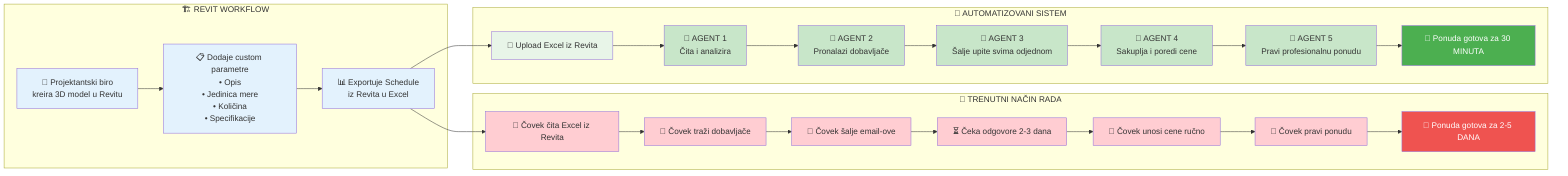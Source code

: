 graph LR
    subgraph "🏗️ REVIT WORKFLOW"
        R1[🏢 Projektantski biro<br/>kreira 3D model u Revitu]
        R2[📋 Dodaje custom parametre<br/>• Opis<br/>• Jedinica mere<br/>• Količina<br/>• Specifikacije]
        R3[📊 Exportuje Schedule<br/>iz Revita u Excel]
        R1 --> R2
        R2 --> R3
    end
    
    subgraph "🔄 TRENUTNI NAČIN RADA"
        C1[👤 Čovek čita Excel iz Revita] --> C2[👤 Čovek traži dobavljače]
        C2 --> C3[👤 Čovek šalje email-ove]
        C3 --> C4[⏳ Čeka odgovore 2-3 dana]
        C4 --> C5[👤 Čovek unosi cene ručno]
        C5 --> C6[👤 Čovek pravi ponudu]
        C6 --> C7[📄 Ponuda gotova za 2-5 DANA]
    end
    
    subgraph "🤖 AUTOMATIZOVANI SISTEM"
        A1[📧 Upload Excel iz Revita] --> A2[🤖 AGENT 1<br/>Čita i analizira]
        A2 --> A3[🤖 AGENT 2<br/>Pronalazi dobavljače]
        A3 --> A4[🤖 AGENT 3<br/>Šalje upite svima odjednom]
        A4 --> A5[🤖 AGENT 4<br/>Sakuplja i poredi cene]
        A5 --> A6[🤖 AGENT 5<br/>Pravi profesionalnu ponudu]
        A6 --> A7[📄 Ponuda gotova za 30 MINUTA]
    end
    
    R3 --> C1
    R3 --> A1
    
    style R1 fill:#e3f2fd
    style R2 fill:#e3f2fd
    style R3 fill:#e3f2fd
    
    style C1 fill:#ffcdd2
    style C2 fill:#ffcdd2
    style C3 fill:#ffcdd2
    style C4 fill:#ffcdd2
    style C5 fill:#ffcdd2
    style C6 fill:#ffcdd2
    style C7 fill:#ef5350,color:#fff
    
    style A1 fill:#e8f5e8
    style A2 fill:#c8e6c9
    style A3 fill:#c8e6c9
    style A4 fill:#c8e6c9
    style A5 fill:#c8e6c9
    style A6 fill:#c8e6c9
    style A7 fill:#4caf50,color:#fff